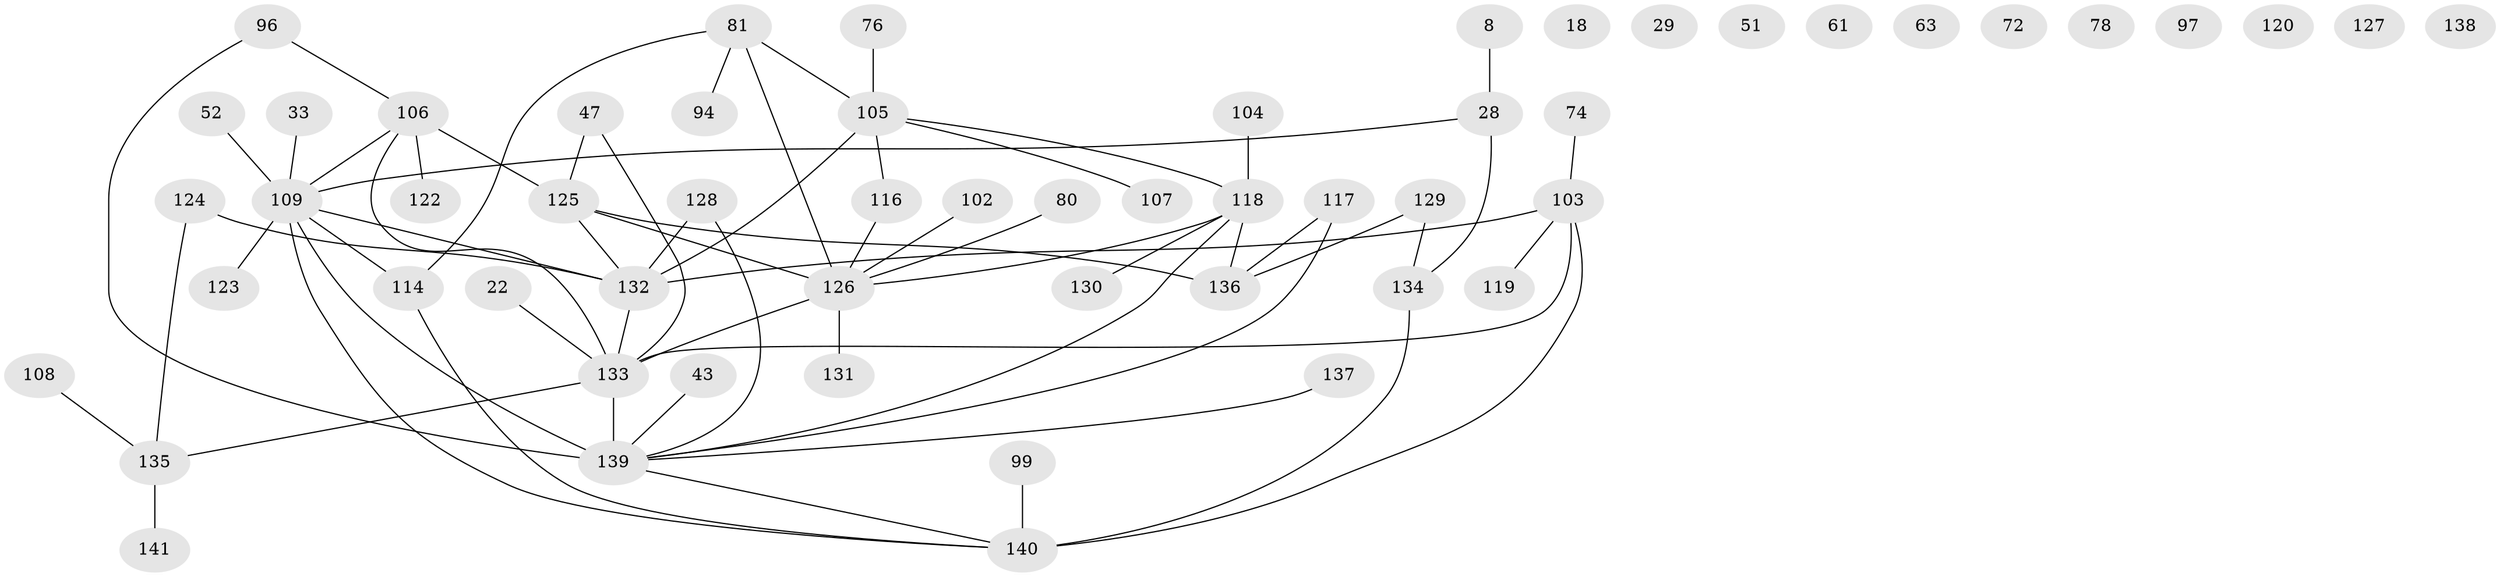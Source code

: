 // original degree distribution, {2: 0.28368794326241137, 5: 0.04964539007092199, 3: 0.2198581560283688, 4: 0.1347517730496454, 1: 0.19858156028368795, 0: 0.07801418439716312, 6: 0.03546099290780142}
// Generated by graph-tools (version 1.1) at 2025/44/03/04/25 21:44:02]
// undirected, 56 vertices, 65 edges
graph export_dot {
graph [start="1"]
  node [color=gray90,style=filled];
  8;
  18;
  22;
  28;
  29;
  33;
  43;
  47;
  51;
  52;
  61;
  63;
  72;
  74 [super="+40+44+71"];
  76;
  78;
  80 [super="+62"];
  81 [super="+50"];
  94;
  96;
  97;
  99;
  102;
  103 [super="+5+20+100+46"];
  104 [super="+58"];
  105 [super="+17+85"];
  106 [super="+12"];
  107;
  108;
  109 [super="+92"];
  114;
  116 [super="+23+38+115"];
  117;
  118 [super="+84"];
  119;
  120;
  122;
  123 [super="+70"];
  124;
  125 [super="+36+45+91"];
  126 [super="+55+90"];
  127;
  128 [super="+111+57"];
  129;
  130;
  131;
  132 [super="+34+83"];
  133 [super="+82+79+98+86"];
  134 [super="+110"];
  135 [super="+59+11+67+95"];
  136 [super="+7+26+39"];
  137;
  138;
  139 [super="+88+113"];
  140 [super="+121+112"];
  141;
  8 -- 28;
  22 -- 133;
  28 -- 134 [weight=2];
  28 -- 109;
  33 -- 109;
  43 -- 139;
  47 -- 133;
  47 -- 125;
  52 -- 109;
  74 -- 103;
  76 -- 105;
  80 -- 126;
  81 -- 126 [weight=2];
  81 -- 114 [weight=2];
  81 -- 105;
  81 -- 94;
  96 -- 106;
  96 -- 139;
  99 -- 140;
  102 -- 126;
  103 -- 140;
  103 -- 133 [weight=2];
  103 -- 132;
  103 -- 119;
  104 -- 118;
  105 -- 132 [weight=2];
  105 -- 107;
  105 -- 118;
  105 -- 116;
  106 -- 122;
  106 -- 133;
  106 -- 125 [weight=2];
  106 -- 109;
  108 -- 135;
  109 -- 132;
  109 -- 139 [weight=5];
  109 -- 114;
  109 -- 140;
  109 -- 123;
  114 -- 140;
  116 -- 126;
  117 -- 136;
  117 -- 139;
  118 -- 136;
  118 -- 130;
  118 -- 126 [weight=3];
  118 -- 139;
  124 -- 132;
  124 -- 135;
  125 -- 132;
  125 -- 136;
  125 -- 126 [weight=3];
  126 -- 133 [weight=3];
  126 -- 131;
  128 -- 132;
  128 -- 139;
  129 -- 134;
  129 -- 136;
  132 -- 133;
  133 -- 139 [weight=4];
  133 -- 135;
  134 -- 140 [weight=2];
  135 -- 141;
  137 -- 139 [weight=2];
  139 -- 140;
}
